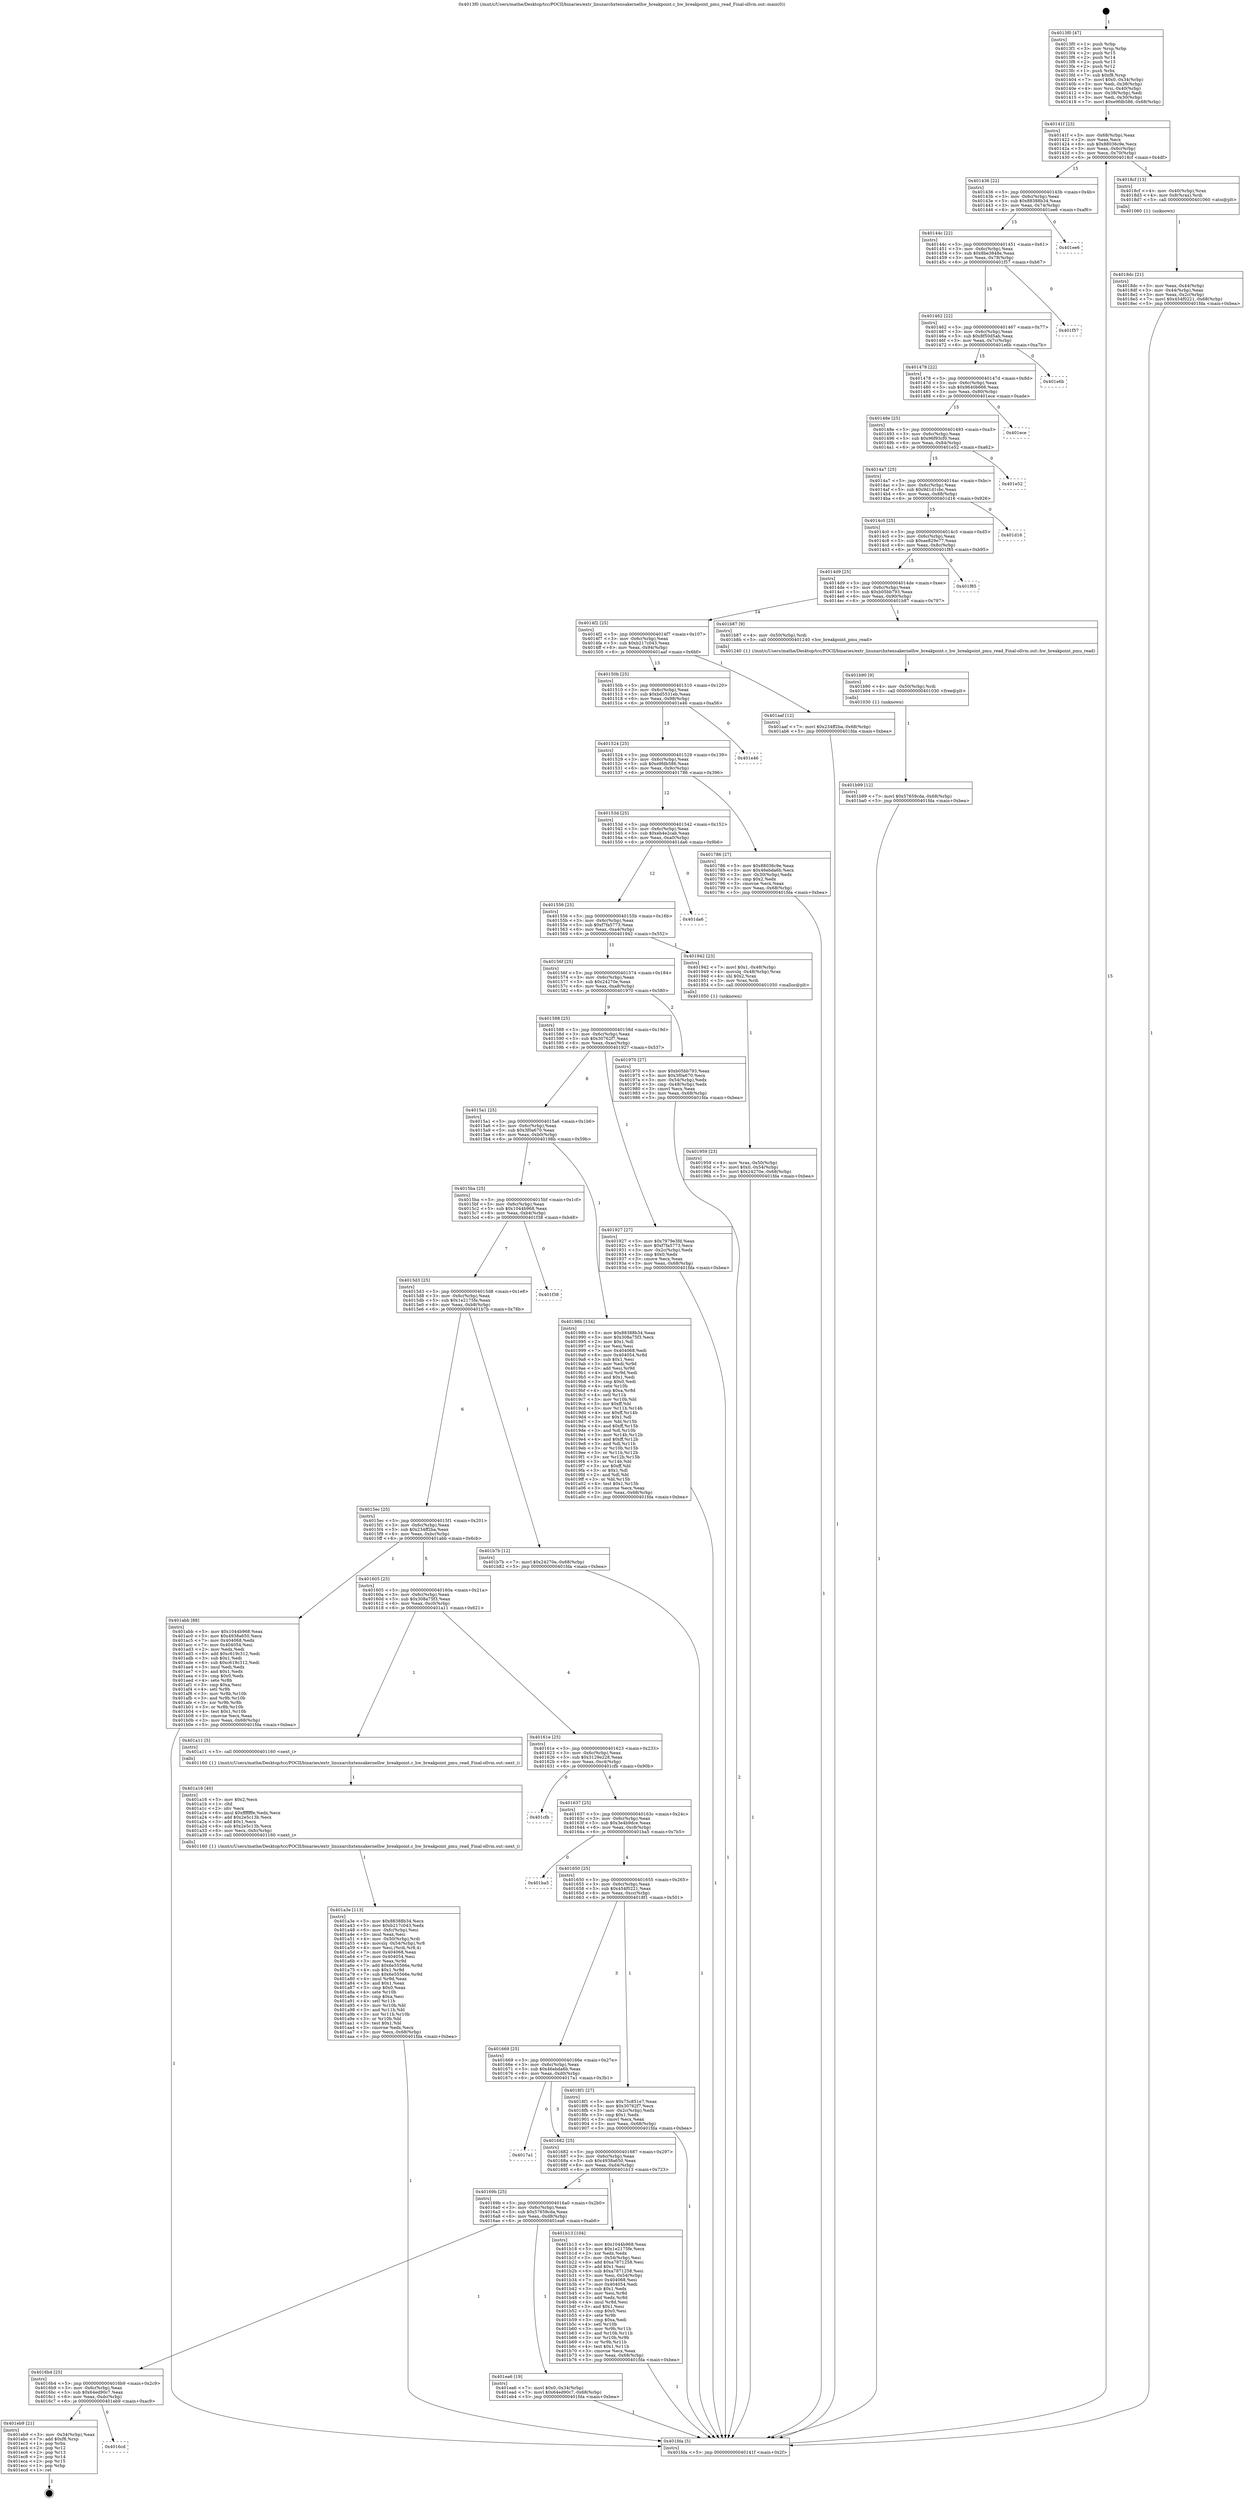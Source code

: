 digraph "0x4013f0" {
  label = "0x4013f0 (/mnt/c/Users/mathe/Desktop/tcc/POCII/binaries/extr_linuxarchxtensakernelhw_breakpoint.c_hw_breakpoint_pmu_read_Final-ollvm.out::main(0))"
  labelloc = "t"
  node[shape=record]

  Entry [label="",width=0.3,height=0.3,shape=circle,fillcolor=black,style=filled]
  "0x40141f" [label="{
     0x40141f [23]\l
     | [instrs]\l
     &nbsp;&nbsp;0x40141f \<+3\>: mov -0x68(%rbp),%eax\l
     &nbsp;&nbsp;0x401422 \<+2\>: mov %eax,%ecx\l
     &nbsp;&nbsp;0x401424 \<+6\>: sub $0x88036c9e,%ecx\l
     &nbsp;&nbsp;0x40142a \<+3\>: mov %eax,-0x6c(%rbp)\l
     &nbsp;&nbsp;0x40142d \<+3\>: mov %ecx,-0x70(%rbp)\l
     &nbsp;&nbsp;0x401430 \<+6\>: je 00000000004018cf \<main+0x4df\>\l
  }"]
  "0x4018cf" [label="{
     0x4018cf [13]\l
     | [instrs]\l
     &nbsp;&nbsp;0x4018cf \<+4\>: mov -0x40(%rbp),%rax\l
     &nbsp;&nbsp;0x4018d3 \<+4\>: mov 0x8(%rax),%rdi\l
     &nbsp;&nbsp;0x4018d7 \<+5\>: call 0000000000401060 \<atoi@plt\>\l
     | [calls]\l
     &nbsp;&nbsp;0x401060 \{1\} (unknown)\l
  }"]
  "0x401436" [label="{
     0x401436 [22]\l
     | [instrs]\l
     &nbsp;&nbsp;0x401436 \<+5\>: jmp 000000000040143b \<main+0x4b\>\l
     &nbsp;&nbsp;0x40143b \<+3\>: mov -0x6c(%rbp),%eax\l
     &nbsp;&nbsp;0x40143e \<+5\>: sub $0x88388b34,%eax\l
     &nbsp;&nbsp;0x401443 \<+3\>: mov %eax,-0x74(%rbp)\l
     &nbsp;&nbsp;0x401446 \<+6\>: je 0000000000401ee6 \<main+0xaf6\>\l
  }"]
  Exit [label="",width=0.3,height=0.3,shape=circle,fillcolor=black,style=filled,peripheries=2]
  "0x401ee6" [label="{
     0x401ee6\l
  }", style=dashed]
  "0x40144c" [label="{
     0x40144c [22]\l
     | [instrs]\l
     &nbsp;&nbsp;0x40144c \<+5\>: jmp 0000000000401451 \<main+0x61\>\l
     &nbsp;&nbsp;0x401451 \<+3\>: mov -0x6c(%rbp),%eax\l
     &nbsp;&nbsp;0x401454 \<+5\>: sub $0x8be3848e,%eax\l
     &nbsp;&nbsp;0x401459 \<+3\>: mov %eax,-0x78(%rbp)\l
     &nbsp;&nbsp;0x40145c \<+6\>: je 0000000000401f57 \<main+0xb67\>\l
  }"]
  "0x4016cd" [label="{
     0x4016cd\l
  }", style=dashed]
  "0x401f57" [label="{
     0x401f57\l
  }", style=dashed]
  "0x401462" [label="{
     0x401462 [22]\l
     | [instrs]\l
     &nbsp;&nbsp;0x401462 \<+5\>: jmp 0000000000401467 \<main+0x77\>\l
     &nbsp;&nbsp;0x401467 \<+3\>: mov -0x6c(%rbp),%eax\l
     &nbsp;&nbsp;0x40146a \<+5\>: sub $0x8f50d5ab,%eax\l
     &nbsp;&nbsp;0x40146f \<+3\>: mov %eax,-0x7c(%rbp)\l
     &nbsp;&nbsp;0x401472 \<+6\>: je 0000000000401e6b \<main+0xa7b\>\l
  }"]
  "0x401eb9" [label="{
     0x401eb9 [21]\l
     | [instrs]\l
     &nbsp;&nbsp;0x401eb9 \<+3\>: mov -0x34(%rbp),%eax\l
     &nbsp;&nbsp;0x401ebc \<+7\>: add $0xf8,%rsp\l
     &nbsp;&nbsp;0x401ec3 \<+1\>: pop %rbx\l
     &nbsp;&nbsp;0x401ec4 \<+2\>: pop %r12\l
     &nbsp;&nbsp;0x401ec6 \<+2\>: pop %r13\l
     &nbsp;&nbsp;0x401ec8 \<+2\>: pop %r14\l
     &nbsp;&nbsp;0x401eca \<+2\>: pop %r15\l
     &nbsp;&nbsp;0x401ecc \<+1\>: pop %rbp\l
     &nbsp;&nbsp;0x401ecd \<+1\>: ret\l
  }"]
  "0x401e6b" [label="{
     0x401e6b\l
  }", style=dashed]
  "0x401478" [label="{
     0x401478 [22]\l
     | [instrs]\l
     &nbsp;&nbsp;0x401478 \<+5\>: jmp 000000000040147d \<main+0x8d\>\l
     &nbsp;&nbsp;0x40147d \<+3\>: mov -0x6c(%rbp),%eax\l
     &nbsp;&nbsp;0x401480 \<+5\>: sub $0x9640b666,%eax\l
     &nbsp;&nbsp;0x401485 \<+3\>: mov %eax,-0x80(%rbp)\l
     &nbsp;&nbsp;0x401488 \<+6\>: je 0000000000401ece \<main+0xade\>\l
  }"]
  "0x4016b4" [label="{
     0x4016b4 [25]\l
     | [instrs]\l
     &nbsp;&nbsp;0x4016b4 \<+5\>: jmp 00000000004016b9 \<main+0x2c9\>\l
     &nbsp;&nbsp;0x4016b9 \<+3\>: mov -0x6c(%rbp),%eax\l
     &nbsp;&nbsp;0x4016bc \<+5\>: sub $0x64ed90c7,%eax\l
     &nbsp;&nbsp;0x4016c1 \<+6\>: mov %eax,-0xdc(%rbp)\l
     &nbsp;&nbsp;0x4016c7 \<+6\>: je 0000000000401eb9 \<main+0xac9\>\l
  }"]
  "0x401ece" [label="{
     0x401ece\l
  }", style=dashed]
  "0x40148e" [label="{
     0x40148e [25]\l
     | [instrs]\l
     &nbsp;&nbsp;0x40148e \<+5\>: jmp 0000000000401493 \<main+0xa3\>\l
     &nbsp;&nbsp;0x401493 \<+3\>: mov -0x6c(%rbp),%eax\l
     &nbsp;&nbsp;0x401496 \<+5\>: sub $0x96f93cf0,%eax\l
     &nbsp;&nbsp;0x40149b \<+6\>: mov %eax,-0x84(%rbp)\l
     &nbsp;&nbsp;0x4014a1 \<+6\>: je 0000000000401e52 \<main+0xa62\>\l
  }"]
  "0x401ea6" [label="{
     0x401ea6 [19]\l
     | [instrs]\l
     &nbsp;&nbsp;0x401ea6 \<+7\>: movl $0x0,-0x34(%rbp)\l
     &nbsp;&nbsp;0x401ead \<+7\>: movl $0x64ed90c7,-0x68(%rbp)\l
     &nbsp;&nbsp;0x401eb4 \<+5\>: jmp 0000000000401fda \<main+0xbea\>\l
  }"]
  "0x401e52" [label="{
     0x401e52\l
  }", style=dashed]
  "0x4014a7" [label="{
     0x4014a7 [25]\l
     | [instrs]\l
     &nbsp;&nbsp;0x4014a7 \<+5\>: jmp 00000000004014ac \<main+0xbc\>\l
     &nbsp;&nbsp;0x4014ac \<+3\>: mov -0x6c(%rbp),%eax\l
     &nbsp;&nbsp;0x4014af \<+5\>: sub $0x9d1d1cbc,%eax\l
     &nbsp;&nbsp;0x4014b4 \<+6\>: mov %eax,-0x88(%rbp)\l
     &nbsp;&nbsp;0x4014ba \<+6\>: je 0000000000401d16 \<main+0x926\>\l
  }"]
  "0x401b99" [label="{
     0x401b99 [12]\l
     | [instrs]\l
     &nbsp;&nbsp;0x401b99 \<+7\>: movl $0x57659cda,-0x68(%rbp)\l
     &nbsp;&nbsp;0x401ba0 \<+5\>: jmp 0000000000401fda \<main+0xbea\>\l
  }"]
  "0x401d16" [label="{
     0x401d16\l
  }", style=dashed]
  "0x4014c0" [label="{
     0x4014c0 [25]\l
     | [instrs]\l
     &nbsp;&nbsp;0x4014c0 \<+5\>: jmp 00000000004014c5 \<main+0xd5\>\l
     &nbsp;&nbsp;0x4014c5 \<+3\>: mov -0x6c(%rbp),%eax\l
     &nbsp;&nbsp;0x4014c8 \<+5\>: sub $0xae829e77,%eax\l
     &nbsp;&nbsp;0x4014cd \<+6\>: mov %eax,-0x8c(%rbp)\l
     &nbsp;&nbsp;0x4014d3 \<+6\>: je 0000000000401f85 \<main+0xb95\>\l
  }"]
  "0x401b90" [label="{
     0x401b90 [9]\l
     | [instrs]\l
     &nbsp;&nbsp;0x401b90 \<+4\>: mov -0x50(%rbp),%rdi\l
     &nbsp;&nbsp;0x401b94 \<+5\>: call 0000000000401030 \<free@plt\>\l
     | [calls]\l
     &nbsp;&nbsp;0x401030 \{1\} (unknown)\l
  }"]
  "0x401f85" [label="{
     0x401f85\l
  }", style=dashed]
  "0x4014d9" [label="{
     0x4014d9 [25]\l
     | [instrs]\l
     &nbsp;&nbsp;0x4014d9 \<+5\>: jmp 00000000004014de \<main+0xee\>\l
     &nbsp;&nbsp;0x4014de \<+3\>: mov -0x6c(%rbp),%eax\l
     &nbsp;&nbsp;0x4014e1 \<+5\>: sub $0xb05bb793,%eax\l
     &nbsp;&nbsp;0x4014e6 \<+6\>: mov %eax,-0x90(%rbp)\l
     &nbsp;&nbsp;0x4014ec \<+6\>: je 0000000000401b87 \<main+0x797\>\l
  }"]
  "0x40169b" [label="{
     0x40169b [25]\l
     | [instrs]\l
     &nbsp;&nbsp;0x40169b \<+5\>: jmp 00000000004016a0 \<main+0x2b0\>\l
     &nbsp;&nbsp;0x4016a0 \<+3\>: mov -0x6c(%rbp),%eax\l
     &nbsp;&nbsp;0x4016a3 \<+5\>: sub $0x57659cda,%eax\l
     &nbsp;&nbsp;0x4016a8 \<+6\>: mov %eax,-0xd8(%rbp)\l
     &nbsp;&nbsp;0x4016ae \<+6\>: je 0000000000401ea6 \<main+0xab6\>\l
  }"]
  "0x401b87" [label="{
     0x401b87 [9]\l
     | [instrs]\l
     &nbsp;&nbsp;0x401b87 \<+4\>: mov -0x50(%rbp),%rdi\l
     &nbsp;&nbsp;0x401b8b \<+5\>: call 0000000000401240 \<hw_breakpoint_pmu_read\>\l
     | [calls]\l
     &nbsp;&nbsp;0x401240 \{1\} (/mnt/c/Users/mathe/Desktop/tcc/POCII/binaries/extr_linuxarchxtensakernelhw_breakpoint.c_hw_breakpoint_pmu_read_Final-ollvm.out::hw_breakpoint_pmu_read)\l
  }"]
  "0x4014f2" [label="{
     0x4014f2 [25]\l
     | [instrs]\l
     &nbsp;&nbsp;0x4014f2 \<+5\>: jmp 00000000004014f7 \<main+0x107\>\l
     &nbsp;&nbsp;0x4014f7 \<+3\>: mov -0x6c(%rbp),%eax\l
     &nbsp;&nbsp;0x4014fa \<+5\>: sub $0xb217c043,%eax\l
     &nbsp;&nbsp;0x4014ff \<+6\>: mov %eax,-0x94(%rbp)\l
     &nbsp;&nbsp;0x401505 \<+6\>: je 0000000000401aaf \<main+0x6bf\>\l
  }"]
  "0x401b13" [label="{
     0x401b13 [104]\l
     | [instrs]\l
     &nbsp;&nbsp;0x401b13 \<+5\>: mov $0x1044b968,%eax\l
     &nbsp;&nbsp;0x401b18 \<+5\>: mov $0x1e2175fe,%ecx\l
     &nbsp;&nbsp;0x401b1d \<+2\>: xor %edx,%edx\l
     &nbsp;&nbsp;0x401b1f \<+3\>: mov -0x54(%rbp),%esi\l
     &nbsp;&nbsp;0x401b22 \<+6\>: add $0xa7871258,%esi\l
     &nbsp;&nbsp;0x401b28 \<+3\>: add $0x1,%esi\l
     &nbsp;&nbsp;0x401b2b \<+6\>: sub $0xa7871258,%esi\l
     &nbsp;&nbsp;0x401b31 \<+3\>: mov %esi,-0x54(%rbp)\l
     &nbsp;&nbsp;0x401b34 \<+7\>: mov 0x404068,%esi\l
     &nbsp;&nbsp;0x401b3b \<+7\>: mov 0x404054,%edi\l
     &nbsp;&nbsp;0x401b42 \<+3\>: sub $0x1,%edx\l
     &nbsp;&nbsp;0x401b45 \<+3\>: mov %esi,%r8d\l
     &nbsp;&nbsp;0x401b48 \<+3\>: add %edx,%r8d\l
     &nbsp;&nbsp;0x401b4b \<+4\>: imul %r8d,%esi\l
     &nbsp;&nbsp;0x401b4f \<+3\>: and $0x1,%esi\l
     &nbsp;&nbsp;0x401b52 \<+3\>: cmp $0x0,%esi\l
     &nbsp;&nbsp;0x401b55 \<+4\>: sete %r9b\l
     &nbsp;&nbsp;0x401b59 \<+3\>: cmp $0xa,%edi\l
     &nbsp;&nbsp;0x401b5c \<+4\>: setl %r10b\l
     &nbsp;&nbsp;0x401b60 \<+3\>: mov %r9b,%r11b\l
     &nbsp;&nbsp;0x401b63 \<+3\>: and %r10b,%r11b\l
     &nbsp;&nbsp;0x401b66 \<+3\>: xor %r10b,%r9b\l
     &nbsp;&nbsp;0x401b69 \<+3\>: or %r9b,%r11b\l
     &nbsp;&nbsp;0x401b6c \<+4\>: test $0x1,%r11b\l
     &nbsp;&nbsp;0x401b70 \<+3\>: cmovne %ecx,%eax\l
     &nbsp;&nbsp;0x401b73 \<+3\>: mov %eax,-0x68(%rbp)\l
     &nbsp;&nbsp;0x401b76 \<+5\>: jmp 0000000000401fda \<main+0xbea\>\l
  }"]
  "0x401aaf" [label="{
     0x401aaf [12]\l
     | [instrs]\l
     &nbsp;&nbsp;0x401aaf \<+7\>: movl $0x234ff2ba,-0x68(%rbp)\l
     &nbsp;&nbsp;0x401ab6 \<+5\>: jmp 0000000000401fda \<main+0xbea\>\l
  }"]
  "0x40150b" [label="{
     0x40150b [25]\l
     | [instrs]\l
     &nbsp;&nbsp;0x40150b \<+5\>: jmp 0000000000401510 \<main+0x120\>\l
     &nbsp;&nbsp;0x401510 \<+3\>: mov -0x6c(%rbp),%eax\l
     &nbsp;&nbsp;0x401513 \<+5\>: sub $0xbd5531eb,%eax\l
     &nbsp;&nbsp;0x401518 \<+6\>: mov %eax,-0x98(%rbp)\l
     &nbsp;&nbsp;0x40151e \<+6\>: je 0000000000401e46 \<main+0xa56\>\l
  }"]
  "0x401682" [label="{
     0x401682 [25]\l
     | [instrs]\l
     &nbsp;&nbsp;0x401682 \<+5\>: jmp 0000000000401687 \<main+0x297\>\l
     &nbsp;&nbsp;0x401687 \<+3\>: mov -0x6c(%rbp),%eax\l
     &nbsp;&nbsp;0x40168a \<+5\>: sub $0x4938a650,%eax\l
     &nbsp;&nbsp;0x40168f \<+6\>: mov %eax,-0xd4(%rbp)\l
     &nbsp;&nbsp;0x401695 \<+6\>: je 0000000000401b13 \<main+0x723\>\l
  }"]
  "0x401e46" [label="{
     0x401e46\l
  }", style=dashed]
  "0x401524" [label="{
     0x401524 [25]\l
     | [instrs]\l
     &nbsp;&nbsp;0x401524 \<+5\>: jmp 0000000000401529 \<main+0x139\>\l
     &nbsp;&nbsp;0x401529 \<+3\>: mov -0x6c(%rbp),%eax\l
     &nbsp;&nbsp;0x40152c \<+5\>: sub $0xe9fdb586,%eax\l
     &nbsp;&nbsp;0x401531 \<+6\>: mov %eax,-0x9c(%rbp)\l
     &nbsp;&nbsp;0x401537 \<+6\>: je 0000000000401786 \<main+0x396\>\l
  }"]
  "0x4017a1" [label="{
     0x4017a1\l
  }", style=dashed]
  "0x401786" [label="{
     0x401786 [27]\l
     | [instrs]\l
     &nbsp;&nbsp;0x401786 \<+5\>: mov $0x88036c9e,%eax\l
     &nbsp;&nbsp;0x40178b \<+5\>: mov $0x46ebda6b,%ecx\l
     &nbsp;&nbsp;0x401790 \<+3\>: mov -0x30(%rbp),%edx\l
     &nbsp;&nbsp;0x401793 \<+3\>: cmp $0x2,%edx\l
     &nbsp;&nbsp;0x401796 \<+3\>: cmovne %ecx,%eax\l
     &nbsp;&nbsp;0x401799 \<+3\>: mov %eax,-0x68(%rbp)\l
     &nbsp;&nbsp;0x40179c \<+5\>: jmp 0000000000401fda \<main+0xbea\>\l
  }"]
  "0x40153d" [label="{
     0x40153d [25]\l
     | [instrs]\l
     &nbsp;&nbsp;0x40153d \<+5\>: jmp 0000000000401542 \<main+0x152\>\l
     &nbsp;&nbsp;0x401542 \<+3\>: mov -0x6c(%rbp),%eax\l
     &nbsp;&nbsp;0x401545 \<+5\>: sub $0xeb4e2cab,%eax\l
     &nbsp;&nbsp;0x40154a \<+6\>: mov %eax,-0xa0(%rbp)\l
     &nbsp;&nbsp;0x401550 \<+6\>: je 0000000000401da6 \<main+0x9b6\>\l
  }"]
  "0x401fda" [label="{
     0x401fda [5]\l
     | [instrs]\l
     &nbsp;&nbsp;0x401fda \<+5\>: jmp 000000000040141f \<main+0x2f\>\l
  }"]
  "0x4013f0" [label="{
     0x4013f0 [47]\l
     | [instrs]\l
     &nbsp;&nbsp;0x4013f0 \<+1\>: push %rbp\l
     &nbsp;&nbsp;0x4013f1 \<+3\>: mov %rsp,%rbp\l
     &nbsp;&nbsp;0x4013f4 \<+2\>: push %r15\l
     &nbsp;&nbsp;0x4013f6 \<+2\>: push %r14\l
     &nbsp;&nbsp;0x4013f8 \<+2\>: push %r13\l
     &nbsp;&nbsp;0x4013fa \<+2\>: push %r12\l
     &nbsp;&nbsp;0x4013fc \<+1\>: push %rbx\l
     &nbsp;&nbsp;0x4013fd \<+7\>: sub $0xf8,%rsp\l
     &nbsp;&nbsp;0x401404 \<+7\>: movl $0x0,-0x34(%rbp)\l
     &nbsp;&nbsp;0x40140b \<+3\>: mov %edi,-0x38(%rbp)\l
     &nbsp;&nbsp;0x40140e \<+4\>: mov %rsi,-0x40(%rbp)\l
     &nbsp;&nbsp;0x401412 \<+3\>: mov -0x38(%rbp),%edi\l
     &nbsp;&nbsp;0x401415 \<+3\>: mov %edi,-0x30(%rbp)\l
     &nbsp;&nbsp;0x401418 \<+7\>: movl $0xe9fdb586,-0x68(%rbp)\l
  }"]
  "0x4018dc" [label="{
     0x4018dc [21]\l
     | [instrs]\l
     &nbsp;&nbsp;0x4018dc \<+3\>: mov %eax,-0x44(%rbp)\l
     &nbsp;&nbsp;0x4018df \<+3\>: mov -0x44(%rbp),%eax\l
     &nbsp;&nbsp;0x4018e2 \<+3\>: mov %eax,-0x2c(%rbp)\l
     &nbsp;&nbsp;0x4018e5 \<+7\>: movl $0x454f0221,-0x68(%rbp)\l
     &nbsp;&nbsp;0x4018ec \<+5\>: jmp 0000000000401fda \<main+0xbea\>\l
  }"]
  "0x401a3e" [label="{
     0x401a3e [113]\l
     | [instrs]\l
     &nbsp;&nbsp;0x401a3e \<+5\>: mov $0x88388b34,%ecx\l
     &nbsp;&nbsp;0x401a43 \<+5\>: mov $0xb217c043,%edx\l
     &nbsp;&nbsp;0x401a48 \<+6\>: mov -0xfc(%rbp),%esi\l
     &nbsp;&nbsp;0x401a4e \<+3\>: imul %eax,%esi\l
     &nbsp;&nbsp;0x401a51 \<+4\>: mov -0x50(%rbp),%rdi\l
     &nbsp;&nbsp;0x401a55 \<+4\>: movslq -0x54(%rbp),%r8\l
     &nbsp;&nbsp;0x401a59 \<+4\>: mov %esi,(%rdi,%r8,4)\l
     &nbsp;&nbsp;0x401a5d \<+7\>: mov 0x404068,%eax\l
     &nbsp;&nbsp;0x401a64 \<+7\>: mov 0x404054,%esi\l
     &nbsp;&nbsp;0x401a6b \<+3\>: mov %eax,%r9d\l
     &nbsp;&nbsp;0x401a6e \<+7\>: add $0x6e55566e,%r9d\l
     &nbsp;&nbsp;0x401a75 \<+4\>: sub $0x1,%r9d\l
     &nbsp;&nbsp;0x401a79 \<+7\>: sub $0x6e55566e,%r9d\l
     &nbsp;&nbsp;0x401a80 \<+4\>: imul %r9d,%eax\l
     &nbsp;&nbsp;0x401a84 \<+3\>: and $0x1,%eax\l
     &nbsp;&nbsp;0x401a87 \<+3\>: cmp $0x0,%eax\l
     &nbsp;&nbsp;0x401a8a \<+4\>: sete %r10b\l
     &nbsp;&nbsp;0x401a8e \<+3\>: cmp $0xa,%esi\l
     &nbsp;&nbsp;0x401a91 \<+4\>: setl %r11b\l
     &nbsp;&nbsp;0x401a95 \<+3\>: mov %r10b,%bl\l
     &nbsp;&nbsp;0x401a98 \<+3\>: and %r11b,%bl\l
     &nbsp;&nbsp;0x401a9b \<+3\>: xor %r11b,%r10b\l
     &nbsp;&nbsp;0x401a9e \<+3\>: or %r10b,%bl\l
     &nbsp;&nbsp;0x401aa1 \<+3\>: test $0x1,%bl\l
     &nbsp;&nbsp;0x401aa4 \<+3\>: cmovne %edx,%ecx\l
     &nbsp;&nbsp;0x401aa7 \<+3\>: mov %ecx,-0x68(%rbp)\l
     &nbsp;&nbsp;0x401aaa \<+5\>: jmp 0000000000401fda \<main+0xbea\>\l
  }"]
  "0x401da6" [label="{
     0x401da6\l
  }", style=dashed]
  "0x401556" [label="{
     0x401556 [25]\l
     | [instrs]\l
     &nbsp;&nbsp;0x401556 \<+5\>: jmp 000000000040155b \<main+0x16b\>\l
     &nbsp;&nbsp;0x40155b \<+3\>: mov -0x6c(%rbp),%eax\l
     &nbsp;&nbsp;0x40155e \<+5\>: sub $0xf7fa5773,%eax\l
     &nbsp;&nbsp;0x401563 \<+6\>: mov %eax,-0xa4(%rbp)\l
     &nbsp;&nbsp;0x401569 \<+6\>: je 0000000000401942 \<main+0x552\>\l
  }"]
  "0x401a16" [label="{
     0x401a16 [40]\l
     | [instrs]\l
     &nbsp;&nbsp;0x401a16 \<+5\>: mov $0x2,%ecx\l
     &nbsp;&nbsp;0x401a1b \<+1\>: cltd\l
     &nbsp;&nbsp;0x401a1c \<+2\>: idiv %ecx\l
     &nbsp;&nbsp;0x401a1e \<+6\>: imul $0xfffffffe,%edx,%ecx\l
     &nbsp;&nbsp;0x401a24 \<+6\>: add $0x2e5c13b,%ecx\l
     &nbsp;&nbsp;0x401a2a \<+3\>: add $0x1,%ecx\l
     &nbsp;&nbsp;0x401a2d \<+6\>: sub $0x2e5c13b,%ecx\l
     &nbsp;&nbsp;0x401a33 \<+6\>: mov %ecx,-0xfc(%rbp)\l
     &nbsp;&nbsp;0x401a39 \<+5\>: call 0000000000401160 \<next_i\>\l
     | [calls]\l
     &nbsp;&nbsp;0x401160 \{1\} (/mnt/c/Users/mathe/Desktop/tcc/POCII/binaries/extr_linuxarchxtensakernelhw_breakpoint.c_hw_breakpoint_pmu_read_Final-ollvm.out::next_i)\l
  }"]
  "0x401942" [label="{
     0x401942 [23]\l
     | [instrs]\l
     &nbsp;&nbsp;0x401942 \<+7\>: movl $0x1,-0x48(%rbp)\l
     &nbsp;&nbsp;0x401949 \<+4\>: movslq -0x48(%rbp),%rax\l
     &nbsp;&nbsp;0x40194d \<+4\>: shl $0x2,%rax\l
     &nbsp;&nbsp;0x401951 \<+3\>: mov %rax,%rdi\l
     &nbsp;&nbsp;0x401954 \<+5\>: call 0000000000401050 \<malloc@plt\>\l
     | [calls]\l
     &nbsp;&nbsp;0x401050 \{1\} (unknown)\l
  }"]
  "0x40156f" [label="{
     0x40156f [25]\l
     | [instrs]\l
     &nbsp;&nbsp;0x40156f \<+5\>: jmp 0000000000401574 \<main+0x184\>\l
     &nbsp;&nbsp;0x401574 \<+3\>: mov -0x6c(%rbp),%eax\l
     &nbsp;&nbsp;0x401577 \<+5\>: sub $0x24270e,%eax\l
     &nbsp;&nbsp;0x40157c \<+6\>: mov %eax,-0xa8(%rbp)\l
     &nbsp;&nbsp;0x401582 \<+6\>: je 0000000000401970 \<main+0x580\>\l
  }"]
  "0x401959" [label="{
     0x401959 [23]\l
     | [instrs]\l
     &nbsp;&nbsp;0x401959 \<+4\>: mov %rax,-0x50(%rbp)\l
     &nbsp;&nbsp;0x40195d \<+7\>: movl $0x0,-0x54(%rbp)\l
     &nbsp;&nbsp;0x401964 \<+7\>: movl $0x24270e,-0x68(%rbp)\l
     &nbsp;&nbsp;0x40196b \<+5\>: jmp 0000000000401fda \<main+0xbea\>\l
  }"]
  "0x401970" [label="{
     0x401970 [27]\l
     | [instrs]\l
     &nbsp;&nbsp;0x401970 \<+5\>: mov $0xb05bb793,%eax\l
     &nbsp;&nbsp;0x401975 \<+5\>: mov $0x3f0a670,%ecx\l
     &nbsp;&nbsp;0x40197a \<+3\>: mov -0x54(%rbp),%edx\l
     &nbsp;&nbsp;0x40197d \<+3\>: cmp -0x48(%rbp),%edx\l
     &nbsp;&nbsp;0x401980 \<+3\>: cmovl %ecx,%eax\l
     &nbsp;&nbsp;0x401983 \<+3\>: mov %eax,-0x68(%rbp)\l
     &nbsp;&nbsp;0x401986 \<+5\>: jmp 0000000000401fda \<main+0xbea\>\l
  }"]
  "0x401588" [label="{
     0x401588 [25]\l
     | [instrs]\l
     &nbsp;&nbsp;0x401588 \<+5\>: jmp 000000000040158d \<main+0x19d\>\l
     &nbsp;&nbsp;0x40158d \<+3\>: mov -0x6c(%rbp),%eax\l
     &nbsp;&nbsp;0x401590 \<+5\>: sub $0x30762f7,%eax\l
     &nbsp;&nbsp;0x401595 \<+6\>: mov %eax,-0xac(%rbp)\l
     &nbsp;&nbsp;0x40159b \<+6\>: je 0000000000401927 \<main+0x537\>\l
  }"]
  "0x401669" [label="{
     0x401669 [25]\l
     | [instrs]\l
     &nbsp;&nbsp;0x401669 \<+5\>: jmp 000000000040166e \<main+0x27e\>\l
     &nbsp;&nbsp;0x40166e \<+3\>: mov -0x6c(%rbp),%eax\l
     &nbsp;&nbsp;0x401671 \<+5\>: sub $0x46ebda6b,%eax\l
     &nbsp;&nbsp;0x401676 \<+6\>: mov %eax,-0xd0(%rbp)\l
     &nbsp;&nbsp;0x40167c \<+6\>: je 00000000004017a1 \<main+0x3b1\>\l
  }"]
  "0x401927" [label="{
     0x401927 [27]\l
     | [instrs]\l
     &nbsp;&nbsp;0x401927 \<+5\>: mov $0x7979e3fd,%eax\l
     &nbsp;&nbsp;0x40192c \<+5\>: mov $0xf7fa5773,%ecx\l
     &nbsp;&nbsp;0x401931 \<+3\>: mov -0x2c(%rbp),%edx\l
     &nbsp;&nbsp;0x401934 \<+3\>: cmp $0x0,%edx\l
     &nbsp;&nbsp;0x401937 \<+3\>: cmove %ecx,%eax\l
     &nbsp;&nbsp;0x40193a \<+3\>: mov %eax,-0x68(%rbp)\l
     &nbsp;&nbsp;0x40193d \<+5\>: jmp 0000000000401fda \<main+0xbea\>\l
  }"]
  "0x4015a1" [label="{
     0x4015a1 [25]\l
     | [instrs]\l
     &nbsp;&nbsp;0x4015a1 \<+5\>: jmp 00000000004015a6 \<main+0x1b6\>\l
     &nbsp;&nbsp;0x4015a6 \<+3\>: mov -0x6c(%rbp),%eax\l
     &nbsp;&nbsp;0x4015a9 \<+5\>: sub $0x3f0a670,%eax\l
     &nbsp;&nbsp;0x4015ae \<+6\>: mov %eax,-0xb0(%rbp)\l
     &nbsp;&nbsp;0x4015b4 \<+6\>: je 000000000040198b \<main+0x59b\>\l
  }"]
  "0x4018f1" [label="{
     0x4018f1 [27]\l
     | [instrs]\l
     &nbsp;&nbsp;0x4018f1 \<+5\>: mov $0x75c851e7,%eax\l
     &nbsp;&nbsp;0x4018f6 \<+5\>: mov $0x30762f7,%ecx\l
     &nbsp;&nbsp;0x4018fb \<+3\>: mov -0x2c(%rbp),%edx\l
     &nbsp;&nbsp;0x4018fe \<+3\>: cmp $0x1,%edx\l
     &nbsp;&nbsp;0x401901 \<+3\>: cmovl %ecx,%eax\l
     &nbsp;&nbsp;0x401904 \<+3\>: mov %eax,-0x68(%rbp)\l
     &nbsp;&nbsp;0x401907 \<+5\>: jmp 0000000000401fda \<main+0xbea\>\l
  }"]
  "0x40198b" [label="{
     0x40198b [134]\l
     | [instrs]\l
     &nbsp;&nbsp;0x40198b \<+5\>: mov $0x88388b34,%eax\l
     &nbsp;&nbsp;0x401990 \<+5\>: mov $0x308a75f3,%ecx\l
     &nbsp;&nbsp;0x401995 \<+2\>: mov $0x1,%dl\l
     &nbsp;&nbsp;0x401997 \<+2\>: xor %esi,%esi\l
     &nbsp;&nbsp;0x401999 \<+7\>: mov 0x404068,%edi\l
     &nbsp;&nbsp;0x4019a0 \<+8\>: mov 0x404054,%r8d\l
     &nbsp;&nbsp;0x4019a8 \<+3\>: sub $0x1,%esi\l
     &nbsp;&nbsp;0x4019ab \<+3\>: mov %edi,%r9d\l
     &nbsp;&nbsp;0x4019ae \<+3\>: add %esi,%r9d\l
     &nbsp;&nbsp;0x4019b1 \<+4\>: imul %r9d,%edi\l
     &nbsp;&nbsp;0x4019b5 \<+3\>: and $0x1,%edi\l
     &nbsp;&nbsp;0x4019b8 \<+3\>: cmp $0x0,%edi\l
     &nbsp;&nbsp;0x4019bb \<+4\>: sete %r10b\l
     &nbsp;&nbsp;0x4019bf \<+4\>: cmp $0xa,%r8d\l
     &nbsp;&nbsp;0x4019c3 \<+4\>: setl %r11b\l
     &nbsp;&nbsp;0x4019c7 \<+3\>: mov %r10b,%bl\l
     &nbsp;&nbsp;0x4019ca \<+3\>: xor $0xff,%bl\l
     &nbsp;&nbsp;0x4019cd \<+3\>: mov %r11b,%r14b\l
     &nbsp;&nbsp;0x4019d0 \<+4\>: xor $0xff,%r14b\l
     &nbsp;&nbsp;0x4019d4 \<+3\>: xor $0x1,%dl\l
     &nbsp;&nbsp;0x4019d7 \<+3\>: mov %bl,%r15b\l
     &nbsp;&nbsp;0x4019da \<+4\>: and $0xff,%r15b\l
     &nbsp;&nbsp;0x4019de \<+3\>: and %dl,%r10b\l
     &nbsp;&nbsp;0x4019e1 \<+3\>: mov %r14b,%r12b\l
     &nbsp;&nbsp;0x4019e4 \<+4\>: and $0xff,%r12b\l
     &nbsp;&nbsp;0x4019e8 \<+3\>: and %dl,%r11b\l
     &nbsp;&nbsp;0x4019eb \<+3\>: or %r10b,%r15b\l
     &nbsp;&nbsp;0x4019ee \<+3\>: or %r11b,%r12b\l
     &nbsp;&nbsp;0x4019f1 \<+3\>: xor %r12b,%r15b\l
     &nbsp;&nbsp;0x4019f4 \<+3\>: or %r14b,%bl\l
     &nbsp;&nbsp;0x4019f7 \<+3\>: xor $0xff,%bl\l
     &nbsp;&nbsp;0x4019fa \<+3\>: or $0x1,%dl\l
     &nbsp;&nbsp;0x4019fd \<+2\>: and %dl,%bl\l
     &nbsp;&nbsp;0x4019ff \<+3\>: or %bl,%r15b\l
     &nbsp;&nbsp;0x401a02 \<+4\>: test $0x1,%r15b\l
     &nbsp;&nbsp;0x401a06 \<+3\>: cmovne %ecx,%eax\l
     &nbsp;&nbsp;0x401a09 \<+3\>: mov %eax,-0x68(%rbp)\l
     &nbsp;&nbsp;0x401a0c \<+5\>: jmp 0000000000401fda \<main+0xbea\>\l
  }"]
  "0x4015ba" [label="{
     0x4015ba [25]\l
     | [instrs]\l
     &nbsp;&nbsp;0x4015ba \<+5\>: jmp 00000000004015bf \<main+0x1cf\>\l
     &nbsp;&nbsp;0x4015bf \<+3\>: mov -0x6c(%rbp),%eax\l
     &nbsp;&nbsp;0x4015c2 \<+5\>: sub $0x1044b968,%eax\l
     &nbsp;&nbsp;0x4015c7 \<+6\>: mov %eax,-0xb4(%rbp)\l
     &nbsp;&nbsp;0x4015cd \<+6\>: je 0000000000401f38 \<main+0xb48\>\l
  }"]
  "0x401650" [label="{
     0x401650 [25]\l
     | [instrs]\l
     &nbsp;&nbsp;0x401650 \<+5\>: jmp 0000000000401655 \<main+0x265\>\l
     &nbsp;&nbsp;0x401655 \<+3\>: mov -0x6c(%rbp),%eax\l
     &nbsp;&nbsp;0x401658 \<+5\>: sub $0x454f0221,%eax\l
     &nbsp;&nbsp;0x40165d \<+6\>: mov %eax,-0xcc(%rbp)\l
     &nbsp;&nbsp;0x401663 \<+6\>: je 00000000004018f1 \<main+0x501\>\l
  }"]
  "0x401f38" [label="{
     0x401f38\l
  }", style=dashed]
  "0x4015d3" [label="{
     0x4015d3 [25]\l
     | [instrs]\l
     &nbsp;&nbsp;0x4015d3 \<+5\>: jmp 00000000004015d8 \<main+0x1e8\>\l
     &nbsp;&nbsp;0x4015d8 \<+3\>: mov -0x6c(%rbp),%eax\l
     &nbsp;&nbsp;0x4015db \<+5\>: sub $0x1e2175fe,%eax\l
     &nbsp;&nbsp;0x4015e0 \<+6\>: mov %eax,-0xb8(%rbp)\l
     &nbsp;&nbsp;0x4015e6 \<+6\>: je 0000000000401b7b \<main+0x78b\>\l
  }"]
  "0x401ba5" [label="{
     0x401ba5\l
  }", style=dashed]
  "0x401b7b" [label="{
     0x401b7b [12]\l
     | [instrs]\l
     &nbsp;&nbsp;0x401b7b \<+7\>: movl $0x24270e,-0x68(%rbp)\l
     &nbsp;&nbsp;0x401b82 \<+5\>: jmp 0000000000401fda \<main+0xbea\>\l
  }"]
  "0x4015ec" [label="{
     0x4015ec [25]\l
     | [instrs]\l
     &nbsp;&nbsp;0x4015ec \<+5\>: jmp 00000000004015f1 \<main+0x201\>\l
     &nbsp;&nbsp;0x4015f1 \<+3\>: mov -0x6c(%rbp),%eax\l
     &nbsp;&nbsp;0x4015f4 \<+5\>: sub $0x234ff2ba,%eax\l
     &nbsp;&nbsp;0x4015f9 \<+6\>: mov %eax,-0xbc(%rbp)\l
     &nbsp;&nbsp;0x4015ff \<+6\>: je 0000000000401abb \<main+0x6cb\>\l
  }"]
  "0x401637" [label="{
     0x401637 [25]\l
     | [instrs]\l
     &nbsp;&nbsp;0x401637 \<+5\>: jmp 000000000040163c \<main+0x24c\>\l
     &nbsp;&nbsp;0x40163c \<+3\>: mov -0x6c(%rbp),%eax\l
     &nbsp;&nbsp;0x40163f \<+5\>: sub $0x3e4b9dce,%eax\l
     &nbsp;&nbsp;0x401644 \<+6\>: mov %eax,-0xc8(%rbp)\l
     &nbsp;&nbsp;0x40164a \<+6\>: je 0000000000401ba5 \<main+0x7b5\>\l
  }"]
  "0x401abb" [label="{
     0x401abb [88]\l
     | [instrs]\l
     &nbsp;&nbsp;0x401abb \<+5\>: mov $0x1044b968,%eax\l
     &nbsp;&nbsp;0x401ac0 \<+5\>: mov $0x4938a650,%ecx\l
     &nbsp;&nbsp;0x401ac5 \<+7\>: mov 0x404068,%edx\l
     &nbsp;&nbsp;0x401acc \<+7\>: mov 0x404054,%esi\l
     &nbsp;&nbsp;0x401ad3 \<+2\>: mov %edx,%edi\l
     &nbsp;&nbsp;0x401ad5 \<+6\>: add $0xc619c312,%edi\l
     &nbsp;&nbsp;0x401adb \<+3\>: sub $0x1,%edi\l
     &nbsp;&nbsp;0x401ade \<+6\>: sub $0xc619c312,%edi\l
     &nbsp;&nbsp;0x401ae4 \<+3\>: imul %edi,%edx\l
     &nbsp;&nbsp;0x401ae7 \<+3\>: and $0x1,%edx\l
     &nbsp;&nbsp;0x401aea \<+3\>: cmp $0x0,%edx\l
     &nbsp;&nbsp;0x401aed \<+4\>: sete %r8b\l
     &nbsp;&nbsp;0x401af1 \<+3\>: cmp $0xa,%esi\l
     &nbsp;&nbsp;0x401af4 \<+4\>: setl %r9b\l
     &nbsp;&nbsp;0x401af8 \<+3\>: mov %r8b,%r10b\l
     &nbsp;&nbsp;0x401afb \<+3\>: and %r9b,%r10b\l
     &nbsp;&nbsp;0x401afe \<+3\>: xor %r9b,%r8b\l
     &nbsp;&nbsp;0x401b01 \<+3\>: or %r8b,%r10b\l
     &nbsp;&nbsp;0x401b04 \<+4\>: test $0x1,%r10b\l
     &nbsp;&nbsp;0x401b08 \<+3\>: cmovne %ecx,%eax\l
     &nbsp;&nbsp;0x401b0b \<+3\>: mov %eax,-0x68(%rbp)\l
     &nbsp;&nbsp;0x401b0e \<+5\>: jmp 0000000000401fda \<main+0xbea\>\l
  }"]
  "0x401605" [label="{
     0x401605 [25]\l
     | [instrs]\l
     &nbsp;&nbsp;0x401605 \<+5\>: jmp 000000000040160a \<main+0x21a\>\l
     &nbsp;&nbsp;0x40160a \<+3\>: mov -0x6c(%rbp),%eax\l
     &nbsp;&nbsp;0x40160d \<+5\>: sub $0x308a75f3,%eax\l
     &nbsp;&nbsp;0x401612 \<+6\>: mov %eax,-0xc0(%rbp)\l
     &nbsp;&nbsp;0x401618 \<+6\>: je 0000000000401a11 \<main+0x621\>\l
  }"]
  "0x401cfb" [label="{
     0x401cfb\l
  }", style=dashed]
  "0x401a11" [label="{
     0x401a11 [5]\l
     | [instrs]\l
     &nbsp;&nbsp;0x401a11 \<+5\>: call 0000000000401160 \<next_i\>\l
     | [calls]\l
     &nbsp;&nbsp;0x401160 \{1\} (/mnt/c/Users/mathe/Desktop/tcc/POCII/binaries/extr_linuxarchxtensakernelhw_breakpoint.c_hw_breakpoint_pmu_read_Final-ollvm.out::next_i)\l
  }"]
  "0x40161e" [label="{
     0x40161e [25]\l
     | [instrs]\l
     &nbsp;&nbsp;0x40161e \<+5\>: jmp 0000000000401623 \<main+0x233\>\l
     &nbsp;&nbsp;0x401623 \<+3\>: mov -0x6c(%rbp),%eax\l
     &nbsp;&nbsp;0x401626 \<+5\>: sub $0x3129e228,%eax\l
     &nbsp;&nbsp;0x40162b \<+6\>: mov %eax,-0xc4(%rbp)\l
     &nbsp;&nbsp;0x401631 \<+6\>: je 0000000000401cfb \<main+0x90b\>\l
  }"]
  Entry -> "0x4013f0" [label=" 1"]
  "0x40141f" -> "0x4018cf" [label=" 1"]
  "0x40141f" -> "0x401436" [label=" 15"]
  "0x401eb9" -> Exit [label=" 1"]
  "0x401436" -> "0x401ee6" [label=" 0"]
  "0x401436" -> "0x40144c" [label=" 15"]
  "0x4016b4" -> "0x4016cd" [label=" 0"]
  "0x40144c" -> "0x401f57" [label=" 0"]
  "0x40144c" -> "0x401462" [label=" 15"]
  "0x4016b4" -> "0x401eb9" [label=" 1"]
  "0x401462" -> "0x401e6b" [label=" 0"]
  "0x401462" -> "0x401478" [label=" 15"]
  "0x401ea6" -> "0x401fda" [label=" 1"]
  "0x401478" -> "0x401ece" [label=" 0"]
  "0x401478" -> "0x40148e" [label=" 15"]
  "0x40169b" -> "0x4016b4" [label=" 1"]
  "0x40148e" -> "0x401e52" [label=" 0"]
  "0x40148e" -> "0x4014a7" [label=" 15"]
  "0x40169b" -> "0x401ea6" [label=" 1"]
  "0x4014a7" -> "0x401d16" [label=" 0"]
  "0x4014a7" -> "0x4014c0" [label=" 15"]
  "0x401b99" -> "0x401fda" [label=" 1"]
  "0x4014c0" -> "0x401f85" [label=" 0"]
  "0x4014c0" -> "0x4014d9" [label=" 15"]
  "0x401b90" -> "0x401b99" [label=" 1"]
  "0x4014d9" -> "0x401b87" [label=" 1"]
  "0x4014d9" -> "0x4014f2" [label=" 14"]
  "0x401b87" -> "0x401b90" [label=" 1"]
  "0x4014f2" -> "0x401aaf" [label=" 1"]
  "0x4014f2" -> "0x40150b" [label=" 13"]
  "0x401b7b" -> "0x401fda" [label=" 1"]
  "0x40150b" -> "0x401e46" [label=" 0"]
  "0x40150b" -> "0x401524" [label=" 13"]
  "0x401682" -> "0x40169b" [label=" 2"]
  "0x401524" -> "0x401786" [label=" 1"]
  "0x401524" -> "0x40153d" [label=" 12"]
  "0x401786" -> "0x401fda" [label=" 1"]
  "0x4013f0" -> "0x40141f" [label=" 1"]
  "0x401fda" -> "0x40141f" [label=" 15"]
  "0x4018cf" -> "0x4018dc" [label=" 1"]
  "0x4018dc" -> "0x401fda" [label=" 1"]
  "0x401682" -> "0x401b13" [label=" 1"]
  "0x40153d" -> "0x401da6" [label=" 0"]
  "0x40153d" -> "0x401556" [label=" 12"]
  "0x401669" -> "0x401682" [label=" 3"]
  "0x401556" -> "0x401942" [label=" 1"]
  "0x401556" -> "0x40156f" [label=" 11"]
  "0x401669" -> "0x4017a1" [label=" 0"]
  "0x40156f" -> "0x401970" [label=" 2"]
  "0x40156f" -> "0x401588" [label=" 9"]
  "0x401b13" -> "0x401fda" [label=" 1"]
  "0x401588" -> "0x401927" [label=" 1"]
  "0x401588" -> "0x4015a1" [label=" 8"]
  "0x401abb" -> "0x401fda" [label=" 1"]
  "0x4015a1" -> "0x40198b" [label=" 1"]
  "0x4015a1" -> "0x4015ba" [label=" 7"]
  "0x401aaf" -> "0x401fda" [label=" 1"]
  "0x4015ba" -> "0x401f38" [label=" 0"]
  "0x4015ba" -> "0x4015d3" [label=" 7"]
  "0x401a16" -> "0x401a3e" [label=" 1"]
  "0x4015d3" -> "0x401b7b" [label=" 1"]
  "0x4015d3" -> "0x4015ec" [label=" 6"]
  "0x401a11" -> "0x401a16" [label=" 1"]
  "0x4015ec" -> "0x401abb" [label=" 1"]
  "0x4015ec" -> "0x401605" [label=" 5"]
  "0x401970" -> "0x401fda" [label=" 2"]
  "0x401605" -> "0x401a11" [label=" 1"]
  "0x401605" -> "0x40161e" [label=" 4"]
  "0x401959" -> "0x401fda" [label=" 1"]
  "0x40161e" -> "0x401cfb" [label=" 0"]
  "0x40161e" -> "0x401637" [label=" 4"]
  "0x40198b" -> "0x401fda" [label=" 1"]
  "0x401637" -> "0x401ba5" [label=" 0"]
  "0x401637" -> "0x401650" [label=" 4"]
  "0x401a3e" -> "0x401fda" [label=" 1"]
  "0x401650" -> "0x4018f1" [label=" 1"]
  "0x401650" -> "0x401669" [label=" 3"]
  "0x4018f1" -> "0x401fda" [label=" 1"]
  "0x401927" -> "0x401fda" [label=" 1"]
  "0x401942" -> "0x401959" [label=" 1"]
}
